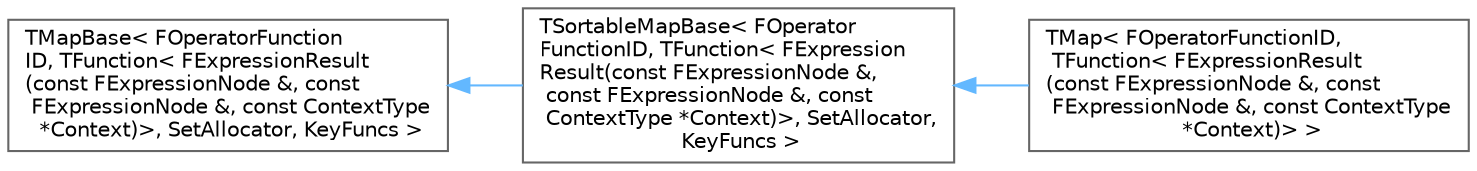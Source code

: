 digraph "Graphical Class Hierarchy"
{
 // INTERACTIVE_SVG=YES
 // LATEX_PDF_SIZE
  bgcolor="transparent";
  edge [fontname=Helvetica,fontsize=10,labelfontname=Helvetica,labelfontsize=10];
  node [fontname=Helvetica,fontsize=10,shape=box,height=0.2,width=0.4];
  rankdir="LR";
  Node0 [id="Node000000",label="TMapBase\< FOperatorFunction\lID, TFunction\< FExpressionResult\l(const FExpressionNode &, const\l FExpressionNode &, const ContextType\l *Context)\>, SetAllocator, KeyFuncs \>",height=0.2,width=0.4,color="grey40", fillcolor="white", style="filled",URL="$d8/dad/classTMapBase.html",tooltip=" "];
  Node0 -> Node1 [id="edge7141_Node000000_Node000001",dir="back",color="steelblue1",style="solid",tooltip=" "];
  Node1 [id="Node000001",label="TSortableMapBase\< FOperator\lFunctionID, TFunction\< FExpression\lResult(const FExpressionNode &,\l const FExpressionNode &, const\l ContextType *Context)\>, SetAllocator,\l KeyFuncs \>",height=0.2,width=0.4,color="grey40", fillcolor="white", style="filled",URL="$de/df5/classTSortableMapBase.html",tooltip=" "];
  Node1 -> Node2 [id="edge7142_Node000001_Node000002",dir="back",color="steelblue1",style="solid",tooltip=" "];
  Node2 [id="Node000002",label="TMap\< FOperatorFunctionID,\l TFunction\< FExpressionResult\l(const FExpressionNode &, const\l FExpressionNode &, const ContextType\l *Context)\> \>",height=0.2,width=0.4,color="grey40", fillcolor="white", style="filled",URL="$d8/da9/classTMap.html",tooltip=" "];
}
